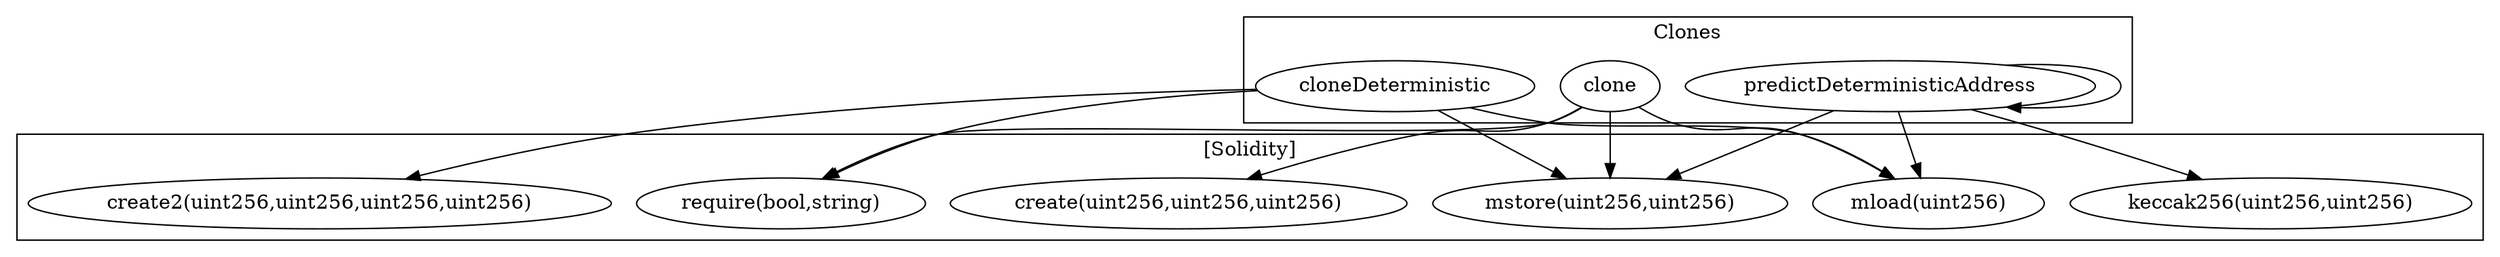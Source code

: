 strict digraph {
subgraph cluster_2126_Clones {
label = "Clones"
"2126_clone" [label="clone"]
"2126_predictDeterministicAddress" [label="predictDeterministicAddress"]
"2126_cloneDeterministic" [label="cloneDeterministic"]
"2126_predictDeterministicAddress" -> "2126_predictDeterministicAddress"
}subgraph cluster_solidity {
label = "[Solidity]"
"keccak256(uint256,uint256)" 
"mstore(uint256,uint256)" 
"create2(uint256,uint256,uint256,uint256)" 
"mload(uint256)" 
"require(bool,string)" 
"create(uint256,uint256,uint256)" 
"2126_clone" -> "mload(uint256)"
"2126_clone" -> "mstore(uint256,uint256)"
"2126_cloneDeterministic" -> "require(bool,string)"
"2126_clone" -> "create(uint256,uint256,uint256)"
"2126_predictDeterministicAddress" -> "mstore(uint256,uint256)"
"2126_cloneDeterministic" -> "mstore(uint256,uint256)"
"2126_cloneDeterministic" -> "mload(uint256)"
"2126_predictDeterministicAddress" -> "mload(uint256)"
"2126_clone" -> "require(bool,string)"
"2126_cloneDeterministic" -> "create2(uint256,uint256,uint256,uint256)"
"2126_predictDeterministicAddress" -> "keccak256(uint256,uint256)"
}
}